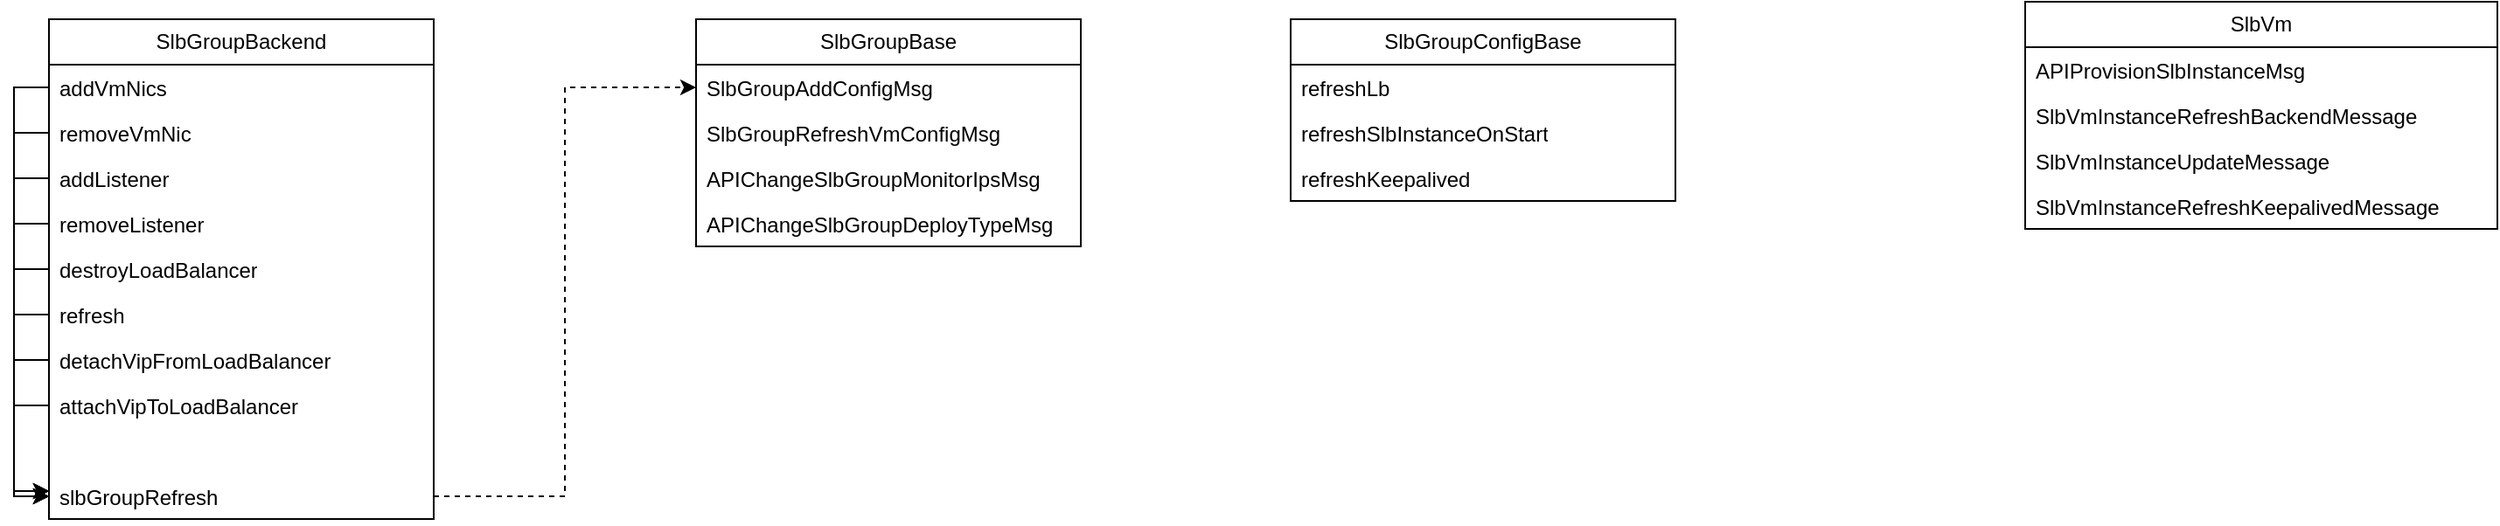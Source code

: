 <mxfile version="24.0.4" type="github">
  <diagram name="第 1 页" id="hfluHzG-TYxE_x7D1qcY">
    <mxGraphModel dx="2390" dy="652" grid="1" gridSize="10" guides="1" tooltips="1" connect="1" arrows="1" fold="1" page="1" pageScale="1" pageWidth="1169" pageHeight="826" math="0" shadow="0">
      <root>
        <mxCell id="0" />
        <mxCell id="1" parent="0" />
        <mxCell id="cyxen19gM1Nl3GTO7q-8-1" value="SlbGroupBase" style="swimlane;fontStyle=0;childLayout=stackLayout;horizontal=1;startSize=26;fillColor=none;horizontalStack=0;resizeParent=1;resizeParentMax=0;resizeLast=0;collapsible=1;marginBottom=0;whiteSpace=wrap;html=1;" vertex="1" parent="1">
          <mxGeometry x="60" y="120" width="220" height="130" as="geometry" />
        </mxCell>
        <mxCell id="cyxen19gM1Nl3GTO7q-8-2" value="SlbGroupAddConfigMsg" style="text;strokeColor=none;fillColor=none;align=left;verticalAlign=top;spacingLeft=4;spacingRight=4;overflow=hidden;rotatable=0;points=[[0,0.5],[1,0.5]];portConstraint=eastwest;whiteSpace=wrap;html=1;" vertex="1" parent="cyxen19gM1Nl3GTO7q-8-1">
          <mxGeometry y="26" width="220" height="26" as="geometry" />
        </mxCell>
        <mxCell id="cyxen19gM1Nl3GTO7q-8-3" value="SlbGroupRefreshVmConfigMsg" style="text;strokeColor=none;fillColor=none;align=left;verticalAlign=top;spacingLeft=4;spacingRight=4;overflow=hidden;rotatable=0;points=[[0,0.5],[1,0.5]];portConstraint=eastwest;whiteSpace=wrap;html=1;" vertex="1" parent="cyxen19gM1Nl3GTO7q-8-1">
          <mxGeometry y="52" width="220" height="26" as="geometry" />
        </mxCell>
        <mxCell id="cyxen19gM1Nl3GTO7q-8-4" value="APIChangeSlbGroupMonitorIpsMsg" style="text;strokeColor=none;fillColor=none;align=left;verticalAlign=top;spacingLeft=4;spacingRight=4;overflow=hidden;rotatable=0;points=[[0,0.5],[1,0.5]];portConstraint=eastwest;whiteSpace=wrap;html=1;" vertex="1" parent="cyxen19gM1Nl3GTO7q-8-1">
          <mxGeometry y="78" width="220" height="26" as="geometry" />
        </mxCell>
        <mxCell id="cyxen19gM1Nl3GTO7q-8-5" value="APIChangeSlbGroupDeployTypeMsg" style="text;strokeColor=none;fillColor=none;align=left;verticalAlign=top;spacingLeft=4;spacingRight=4;overflow=hidden;rotatable=0;points=[[0,0.5],[1,0.5]];portConstraint=eastwest;whiteSpace=wrap;html=1;" vertex="1" parent="cyxen19gM1Nl3GTO7q-8-1">
          <mxGeometry y="104" width="220" height="26" as="geometry" />
        </mxCell>
        <mxCell id="cyxen19gM1Nl3GTO7q-8-6" value="SlbGroupConfigBase" style="swimlane;fontStyle=0;childLayout=stackLayout;horizontal=1;startSize=26;fillColor=none;horizontalStack=0;resizeParent=1;resizeParentMax=0;resizeLast=0;collapsible=1;marginBottom=0;whiteSpace=wrap;html=1;" vertex="1" parent="1">
          <mxGeometry x="400" y="120" width="220" height="104" as="geometry" />
        </mxCell>
        <mxCell id="cyxen19gM1Nl3GTO7q-8-7" value="refreshLb" style="text;strokeColor=none;fillColor=none;align=left;verticalAlign=top;spacingLeft=4;spacingRight=4;overflow=hidden;rotatable=0;points=[[0,0.5],[1,0.5]];portConstraint=eastwest;whiteSpace=wrap;html=1;" vertex="1" parent="cyxen19gM1Nl3GTO7q-8-6">
          <mxGeometry y="26" width="220" height="26" as="geometry" />
        </mxCell>
        <mxCell id="cyxen19gM1Nl3GTO7q-8-8" value="refreshSlbInstanceOnStart" style="text;strokeColor=none;fillColor=none;align=left;verticalAlign=top;spacingLeft=4;spacingRight=4;overflow=hidden;rotatable=0;points=[[0,0.5],[1,0.5]];portConstraint=eastwest;whiteSpace=wrap;html=1;" vertex="1" parent="cyxen19gM1Nl3GTO7q-8-6">
          <mxGeometry y="52" width="220" height="26" as="geometry" />
        </mxCell>
        <mxCell id="cyxen19gM1Nl3GTO7q-8-9" value="refreshKeepalived" style="text;strokeColor=none;fillColor=none;align=left;verticalAlign=top;spacingLeft=4;spacingRight=4;overflow=hidden;rotatable=0;points=[[0,0.5],[1,0.5]];portConstraint=eastwest;whiteSpace=wrap;html=1;" vertex="1" parent="cyxen19gM1Nl3GTO7q-8-6">
          <mxGeometry y="78" width="220" height="26" as="geometry" />
        </mxCell>
        <mxCell id="cyxen19gM1Nl3GTO7q-8-11" value="SlbVm" style="swimlane;fontStyle=0;childLayout=stackLayout;horizontal=1;startSize=26;fillColor=none;horizontalStack=0;resizeParent=1;resizeParentMax=0;resizeLast=0;collapsible=1;marginBottom=0;whiteSpace=wrap;html=1;" vertex="1" parent="1">
          <mxGeometry x="820" y="110" width="270" height="130" as="geometry" />
        </mxCell>
        <mxCell id="cyxen19gM1Nl3GTO7q-8-14" value="APIProvisionSlbInstanceMsg" style="text;strokeColor=none;fillColor=none;align=left;verticalAlign=top;spacingLeft=4;spacingRight=4;overflow=hidden;rotatable=0;points=[[0,0.5],[1,0.5]];portConstraint=eastwest;whiteSpace=wrap;html=1;" vertex="1" parent="cyxen19gM1Nl3GTO7q-8-11">
          <mxGeometry y="26" width="270" height="26" as="geometry" />
        </mxCell>
        <mxCell id="cyxen19gM1Nl3GTO7q-8-12" value="SlbVmInstanceRefreshBackendMessage" style="text;strokeColor=none;fillColor=none;align=left;verticalAlign=top;spacingLeft=4;spacingRight=4;overflow=hidden;rotatable=0;points=[[0,0.5],[1,0.5]];portConstraint=eastwest;whiteSpace=wrap;html=1;" vertex="1" parent="cyxen19gM1Nl3GTO7q-8-11">
          <mxGeometry y="52" width="270" height="26" as="geometry" />
        </mxCell>
        <mxCell id="cyxen19gM1Nl3GTO7q-8-13" value="SlbVmInstanceUpdateMessage" style="text;strokeColor=none;fillColor=none;align=left;verticalAlign=top;spacingLeft=4;spacingRight=4;overflow=hidden;rotatable=0;points=[[0,0.5],[1,0.5]];portConstraint=eastwest;whiteSpace=wrap;html=1;" vertex="1" parent="cyxen19gM1Nl3GTO7q-8-11">
          <mxGeometry y="78" width="270" height="26" as="geometry" />
        </mxCell>
        <mxCell id="cyxen19gM1Nl3GTO7q-8-15" value="SlbVmInstanceRefreshKeepalivedMessage" style="text;strokeColor=none;fillColor=none;align=left;verticalAlign=top;spacingLeft=4;spacingRight=4;overflow=hidden;rotatable=0;points=[[0,0.5],[1,0.5]];portConstraint=eastwest;whiteSpace=wrap;html=1;" vertex="1" parent="cyxen19gM1Nl3GTO7q-8-11">
          <mxGeometry y="104" width="270" height="26" as="geometry" />
        </mxCell>
        <mxCell id="cyxen19gM1Nl3GTO7q-8-16" value="SlbGroupBackend" style="swimlane;fontStyle=0;childLayout=stackLayout;horizontal=1;startSize=26;fillColor=none;horizontalStack=0;resizeParent=1;resizeParentMax=0;resizeLast=0;collapsible=1;marginBottom=0;whiteSpace=wrap;html=1;" vertex="1" parent="1">
          <mxGeometry x="-310" y="120" width="220" height="286" as="geometry" />
        </mxCell>
        <mxCell id="cyxen19gM1Nl3GTO7q-8-29" style="edgeStyle=orthogonalEdgeStyle;rounded=0;orthogonalLoop=1;jettySize=auto;html=1;entryX=0;entryY=0.5;entryDx=0;entryDy=0;" edge="1" parent="cyxen19gM1Nl3GTO7q-8-16" source="cyxen19gM1Nl3GTO7q-8-17" target="cyxen19gM1Nl3GTO7q-8-26">
          <mxGeometry relative="1" as="geometry" />
        </mxCell>
        <mxCell id="cyxen19gM1Nl3GTO7q-8-17" value="addVmNics" style="text;strokeColor=none;fillColor=none;align=left;verticalAlign=top;spacingLeft=4;spacingRight=4;overflow=hidden;rotatable=0;points=[[0,0.5],[1,0.5]];portConstraint=eastwest;whiteSpace=wrap;html=1;" vertex="1" parent="cyxen19gM1Nl3GTO7q-8-16">
          <mxGeometry y="26" width="220" height="26" as="geometry" />
        </mxCell>
        <mxCell id="cyxen19gM1Nl3GTO7q-8-31" style="edgeStyle=orthogonalEdgeStyle;rounded=0;orthogonalLoop=1;jettySize=auto;html=1;entryX=0;entryY=0.5;entryDx=0;entryDy=0;" edge="1" parent="cyxen19gM1Nl3GTO7q-8-16" source="cyxen19gM1Nl3GTO7q-8-18" target="cyxen19gM1Nl3GTO7q-8-26">
          <mxGeometry relative="1" as="geometry" />
        </mxCell>
        <mxCell id="cyxen19gM1Nl3GTO7q-8-18" value="removeVmNic" style="text;strokeColor=none;fillColor=none;align=left;verticalAlign=top;spacingLeft=4;spacingRight=4;overflow=hidden;rotatable=0;points=[[0,0.5],[1,0.5]];portConstraint=eastwest;whiteSpace=wrap;html=1;" vertex="1" parent="cyxen19gM1Nl3GTO7q-8-16">
          <mxGeometry y="52" width="220" height="26" as="geometry" />
        </mxCell>
        <mxCell id="cyxen19gM1Nl3GTO7q-8-32" style="edgeStyle=orthogonalEdgeStyle;rounded=0;orthogonalLoop=1;jettySize=auto;html=1;entryX=0;entryY=0.5;entryDx=0;entryDy=0;" edge="1" parent="cyxen19gM1Nl3GTO7q-8-16" source="cyxen19gM1Nl3GTO7q-8-19" target="cyxen19gM1Nl3GTO7q-8-26">
          <mxGeometry relative="1" as="geometry" />
        </mxCell>
        <mxCell id="cyxen19gM1Nl3GTO7q-8-19" value="addListener" style="text;strokeColor=none;fillColor=none;align=left;verticalAlign=top;spacingLeft=4;spacingRight=4;overflow=hidden;rotatable=0;points=[[0,0.5],[1,0.5]];portConstraint=eastwest;whiteSpace=wrap;html=1;" vertex="1" parent="cyxen19gM1Nl3GTO7q-8-16">
          <mxGeometry y="78" width="220" height="26" as="geometry" />
        </mxCell>
        <mxCell id="cyxen19gM1Nl3GTO7q-8-33" style="edgeStyle=orthogonalEdgeStyle;rounded=0;orthogonalLoop=1;jettySize=auto;html=1;" edge="1" parent="cyxen19gM1Nl3GTO7q-8-16" source="cyxen19gM1Nl3GTO7q-8-20">
          <mxGeometry relative="1" as="geometry">
            <mxPoint y="270" as="targetPoint" />
            <Array as="points">
              <mxPoint x="-20" y="117" />
              <mxPoint x="-20" y="270" />
            </Array>
          </mxGeometry>
        </mxCell>
        <mxCell id="cyxen19gM1Nl3GTO7q-8-20" value="removeListener" style="text;strokeColor=none;fillColor=none;align=left;verticalAlign=top;spacingLeft=4;spacingRight=4;overflow=hidden;rotatable=0;points=[[0,0.5],[1,0.5]];portConstraint=eastwest;whiteSpace=wrap;html=1;" vertex="1" parent="cyxen19gM1Nl3GTO7q-8-16">
          <mxGeometry y="104" width="220" height="26" as="geometry" />
        </mxCell>
        <mxCell id="cyxen19gM1Nl3GTO7q-8-34" style="edgeStyle=orthogonalEdgeStyle;rounded=0;orthogonalLoop=1;jettySize=auto;html=1;entryX=0;entryY=0.5;entryDx=0;entryDy=0;" edge="1" parent="cyxen19gM1Nl3GTO7q-8-16" source="cyxen19gM1Nl3GTO7q-8-21" target="cyxen19gM1Nl3GTO7q-8-26">
          <mxGeometry relative="1" as="geometry" />
        </mxCell>
        <mxCell id="cyxen19gM1Nl3GTO7q-8-21" value="destroyLoadBalancer" style="text;strokeColor=none;fillColor=none;align=left;verticalAlign=top;spacingLeft=4;spacingRight=4;overflow=hidden;rotatable=0;points=[[0,0.5],[1,0.5]];portConstraint=eastwest;whiteSpace=wrap;html=1;" vertex="1" parent="cyxen19gM1Nl3GTO7q-8-16">
          <mxGeometry y="130" width="220" height="26" as="geometry" />
        </mxCell>
        <mxCell id="cyxen19gM1Nl3GTO7q-8-35" style="edgeStyle=orthogonalEdgeStyle;rounded=0;orthogonalLoop=1;jettySize=auto;html=1;" edge="1" parent="cyxen19gM1Nl3GTO7q-8-16" source="cyxen19gM1Nl3GTO7q-8-22">
          <mxGeometry relative="1" as="geometry">
            <mxPoint y="270" as="targetPoint" />
            <Array as="points">
              <mxPoint x="-20" y="169" />
              <mxPoint x="-20" y="270" />
            </Array>
          </mxGeometry>
        </mxCell>
        <mxCell id="cyxen19gM1Nl3GTO7q-8-22" value="refresh" style="text;strokeColor=none;fillColor=none;align=left;verticalAlign=top;spacingLeft=4;spacingRight=4;overflow=hidden;rotatable=0;points=[[0,0.5],[1,0.5]];portConstraint=eastwest;whiteSpace=wrap;html=1;" vertex="1" parent="cyxen19gM1Nl3GTO7q-8-16">
          <mxGeometry y="156" width="220" height="26" as="geometry" />
        </mxCell>
        <mxCell id="cyxen19gM1Nl3GTO7q-8-36" style="edgeStyle=orthogonalEdgeStyle;rounded=0;orthogonalLoop=1;jettySize=auto;html=1;" edge="1" parent="cyxen19gM1Nl3GTO7q-8-16" source="cyxen19gM1Nl3GTO7q-8-23">
          <mxGeometry relative="1" as="geometry">
            <mxPoint y="270" as="targetPoint" />
            <Array as="points">
              <mxPoint x="-20" y="195" />
              <mxPoint x="-20" y="270" />
            </Array>
          </mxGeometry>
        </mxCell>
        <mxCell id="cyxen19gM1Nl3GTO7q-8-23" value="detachVipFromLoadBalancer" style="text;strokeColor=none;fillColor=none;align=left;verticalAlign=top;spacingLeft=4;spacingRight=4;overflow=hidden;rotatable=0;points=[[0,0.5],[1,0.5]];portConstraint=eastwest;whiteSpace=wrap;html=1;" vertex="1" parent="cyxen19gM1Nl3GTO7q-8-16">
          <mxGeometry y="182" width="220" height="26" as="geometry" />
        </mxCell>
        <mxCell id="cyxen19gM1Nl3GTO7q-8-37" style="edgeStyle=orthogonalEdgeStyle;rounded=0;orthogonalLoop=1;jettySize=auto;html=1;" edge="1" parent="cyxen19gM1Nl3GTO7q-8-16" source="cyxen19gM1Nl3GTO7q-8-24">
          <mxGeometry relative="1" as="geometry">
            <mxPoint y="270" as="targetPoint" />
            <Array as="points">
              <mxPoint x="-20" y="221" />
              <mxPoint x="-20" y="270" />
            </Array>
          </mxGeometry>
        </mxCell>
        <mxCell id="cyxen19gM1Nl3GTO7q-8-24" value="attachVipToLoadBalancer" style="text;strokeColor=none;fillColor=none;align=left;verticalAlign=top;spacingLeft=4;spacingRight=4;overflow=hidden;rotatable=0;points=[[0,0.5],[1,0.5]];portConstraint=eastwest;whiteSpace=wrap;html=1;" vertex="1" parent="cyxen19gM1Nl3GTO7q-8-16">
          <mxGeometry y="208" width="220" height="26" as="geometry" />
        </mxCell>
        <mxCell id="cyxen19gM1Nl3GTO7q-8-25" value="&amp;nbsp; &amp;nbsp;" style="text;strokeColor=none;fillColor=none;align=left;verticalAlign=top;spacingLeft=4;spacingRight=4;overflow=hidden;rotatable=0;points=[[0,0.5],[1,0.5]];portConstraint=eastwest;whiteSpace=wrap;html=1;" vertex="1" parent="cyxen19gM1Nl3GTO7q-8-16">
          <mxGeometry y="234" width="220" height="26" as="geometry" />
        </mxCell>
        <mxCell id="cyxen19gM1Nl3GTO7q-8-26" value="slbGroupRefresh" style="text;strokeColor=none;fillColor=none;align=left;verticalAlign=top;spacingLeft=4;spacingRight=4;overflow=hidden;rotatable=0;points=[[0,0.5],[1,0.5]];portConstraint=eastwest;whiteSpace=wrap;html=1;" vertex="1" parent="cyxen19gM1Nl3GTO7q-8-16">
          <mxGeometry y="260" width="220" height="26" as="geometry" />
        </mxCell>
        <mxCell id="cyxen19gM1Nl3GTO7q-8-38" style="edgeStyle=orthogonalEdgeStyle;rounded=0;orthogonalLoop=1;jettySize=auto;html=1;entryX=0;entryY=0.5;entryDx=0;entryDy=0;dashed=1;" edge="1" parent="1" source="cyxen19gM1Nl3GTO7q-8-26" target="cyxen19gM1Nl3GTO7q-8-2">
          <mxGeometry relative="1" as="geometry" />
        </mxCell>
      </root>
    </mxGraphModel>
  </diagram>
</mxfile>
